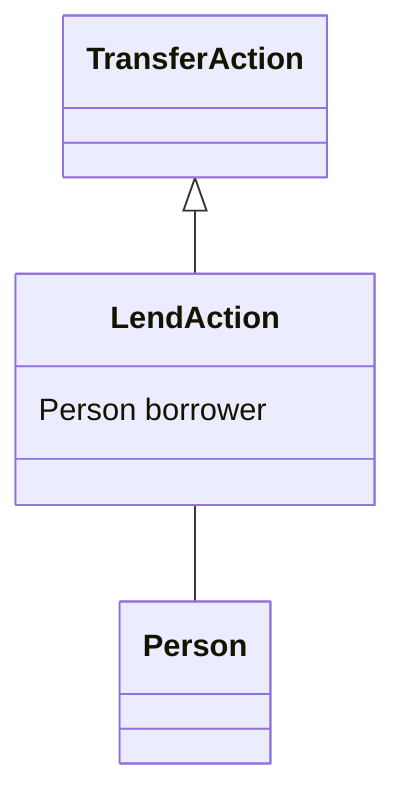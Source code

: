 classDiagram
  LendAction -- Person


TransferAction <|-- LendAction
class LendAction {

  Person borrower

}